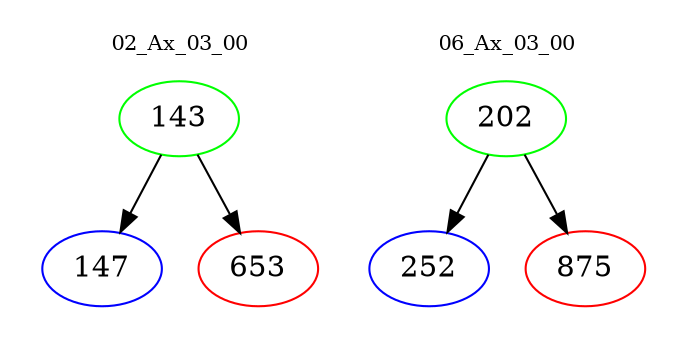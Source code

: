 digraph{
subgraph cluster_0 {
color = white
label = "02_Ax_03_00";
fontsize=10;
T0_143 [label="143", color="green"]
T0_143 -> T0_147 [color="black"]
T0_147 [label="147", color="blue"]
T0_143 -> T0_653 [color="black"]
T0_653 [label="653", color="red"]
}
subgraph cluster_1 {
color = white
label = "06_Ax_03_00";
fontsize=10;
T1_202 [label="202", color="green"]
T1_202 -> T1_252 [color="black"]
T1_252 [label="252", color="blue"]
T1_202 -> T1_875 [color="black"]
T1_875 [label="875", color="red"]
}
}
